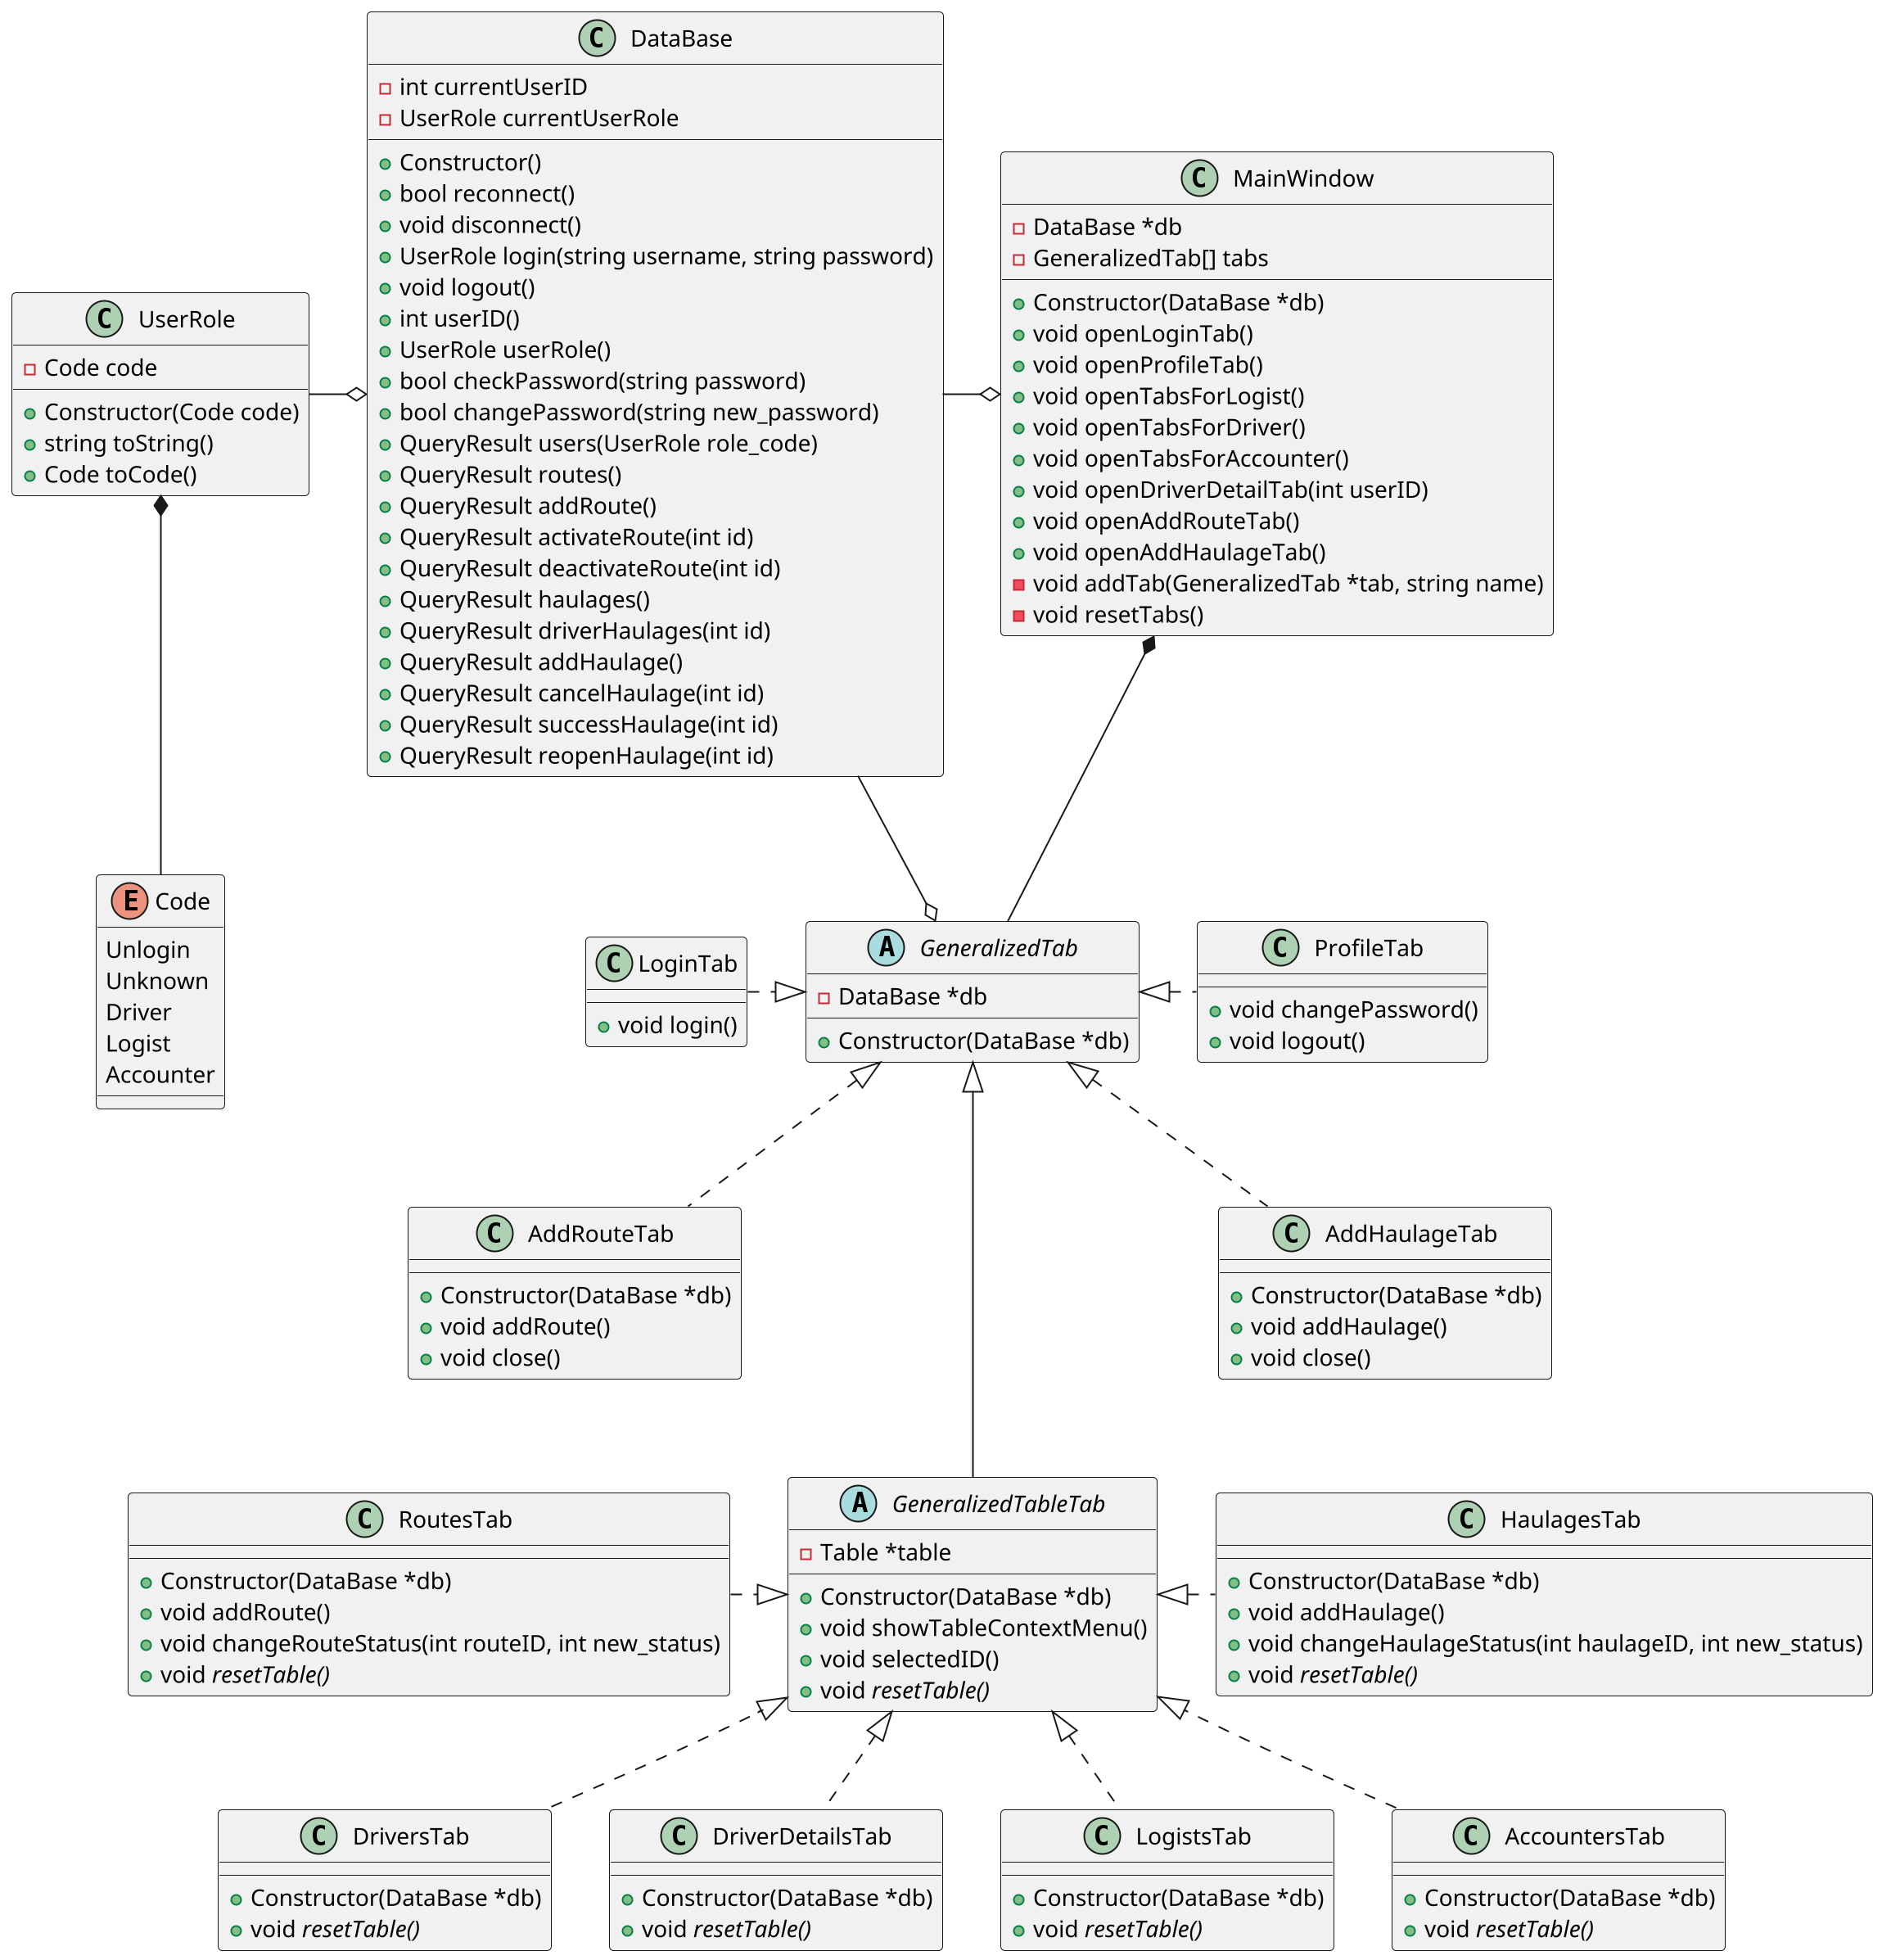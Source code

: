 @startuml

scale 2

' skinparam linetype ortho

class DataBase {
    + Constructor()
    + bool reconnect()
    + void disconnect()
    + UserRole login(string username, string password)
    + void logout()
    + int userID()
    + UserRole userRole()
    + bool checkPassword(string password)
    + bool changePassword(string new_password)
    + QueryResult users(UserRole role_code)
    + QueryResult routes()
    + QueryResult addRoute()
    + QueryResult activateRoute(int id)
    + QueryResult deactivateRoute(int id)
    + QueryResult haulages()
    + QueryResult driverHaulages(int id)
    + QueryResult addHaulage()
    + QueryResult cancelHaulage(int id)
    + QueryResult successHaulage(int id)
    + QueryResult reopenHaulage(int id)
    - int currentUserID
    - UserRole currentUserRole
}

enum Code {
    Unlogin
    Unknown
    Driver
    Logist
    Accounter
}

class UserRole {
    + Constructor(Code code)
    + string toString()
    + Code toCode()
    - Code code
}

class MainWindow {    
    + Constructor(DataBase *db)
    + void openLoginTab()
    + void openProfileTab()
    + void openTabsForLogist()
    + void openTabsForDriver()
    + void openTabsForAccounter()
    + void openDriverDetailTab(int userID)
    + void openAddRouteTab()
    + void openAddHaulageTab()
    - DataBase *db
    - GeneralizedTab[] tabs
    - void addTab(GeneralizedTab *tab, string name)
    - void resetTabs()
}

abstract class GeneralizedTab {
    - DataBase *db
    + Constructor(DataBase *db)
}

class LoginTab {
    + void login()
}

class ProfileTab {
    + void changePassword()
    + void logout()
}

abstract class GeneralizedTableTab {
    - Table *table
    + Constructor(DataBase *db)
    + void showTableContextMenu()
    + void selectedID()
    + void //resetTable()//
}

class DriversTab {
    + Constructor(DataBase *db)
    + void //resetTable()//
}

class LogistsTab {
    + Constructor(DataBase *db)
    + void //resetTable()//
}

class AccountersTab {
    + Constructor(DataBase *db)
    + void //resetTable()//
}

class DriverDetailsTab {
    + Constructor(DataBase *db)
    + void //resetTable()//
}

class RoutesTab {
    + Constructor(DataBase *db)
    + void addRoute()
    + void changeRouteStatus(int routeID, int new_status)
    + void //resetTable()//
}

class HaulagesTab {
    + Constructor(DataBase *db)
    + void addHaulage()
    + void changeHaulageStatus(int haulageID, int new_status)
    + void //resetTable()//
}

class AddRouteTab {
    + Constructor(DataBase *db)
    + void addRoute()
    + void close()
}

class AddHaulageTab {
    + Constructor(DataBase *db)
    + void addHaulage()
    + void close()
}

UserRole *-- Code
DataBase o-left- UserRole
MainWindow o-left- DataBase
MainWindow *-- GeneralizedTab
DataBase --o GeneralizedTab
GeneralizedTab <|.left. LoginTab
GeneralizedTab <|.right. ProfileTab
GeneralizedTab <|.. AddRouteTab
GeneralizedTab <|.. AddHaulageTab
GeneralizedTab <|--- GeneralizedTableTab
GeneralizedTableTab <|.. DriversTab
GeneralizedTableTab <|.. LogistsTab
GeneralizedTableTab <|.. AccountersTab
GeneralizedTableTab <|.. DriverDetailsTab 
GeneralizedTableTab <|.left. RoutesTab
GeneralizedTableTab <|.right. HaulagesTab

AddRouteTab -[hidden]- RoutesTab
AddHaulageTab -[hidden]- HaulagesTab

DriversTab -right[hidden]- DriverDetailsTab

@enduml
